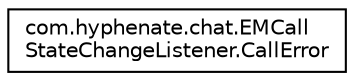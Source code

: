digraph "类继承关系图"
{
  edge [fontname="Helvetica",fontsize="10",labelfontname="Helvetica",labelfontsize="10"];
  node [fontname="Helvetica",fontsize="10",shape=record];
  rankdir="LR";
  Node1 [label="com.hyphenate.chat.EMCall\lStateChangeListener.CallError",height=0.2,width=0.4,color="black", fillcolor="white", style="filled",URL="$enumcom_1_1hyphenate_1_1chat_1_1EMCallStateChangeListener_1_1CallError.html"];
}
